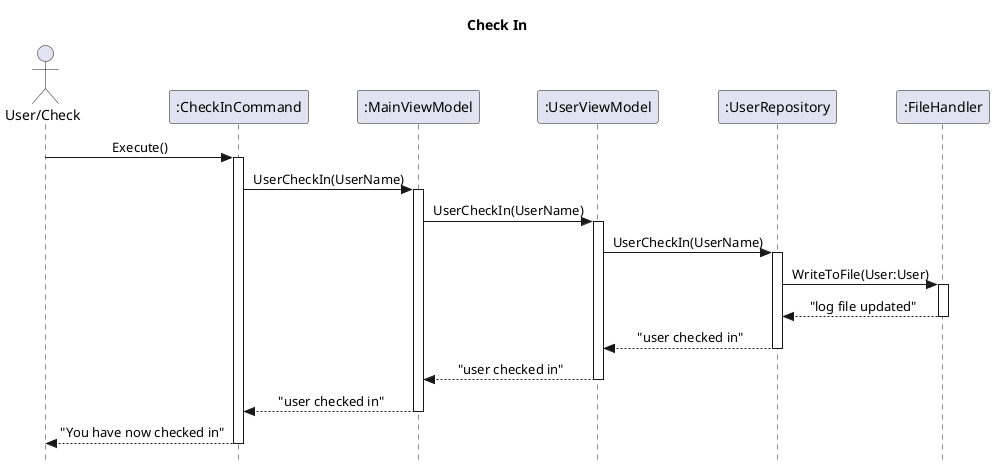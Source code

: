 @startuml test
skinparam style strictuml
skinparam sequenceMessageAlign center
title Check In

Actor "User/Check" as user

participant ":CheckInCommand" as CIC
participant ":MainViewModel" as MVM
participant ":UserViewModel" as UVM
participant ":UserRepository" as UR
participant ":FileHandler" as FH

user -> CIC ++: Execute()
    
    CIC -> MVM ++: UserCheckIn(UserName)      

        MVM -> UVM ++: UserCheckIn(UserName)

            UVM -> UR ++: UserCheckIn(UserName)

                UR ->  FH ++: WriteToFile(User:User)

                return "log file updated"

            return "user checked in"
    
        return "user checked in"

    return "user checked in"

return "You have now checked in"